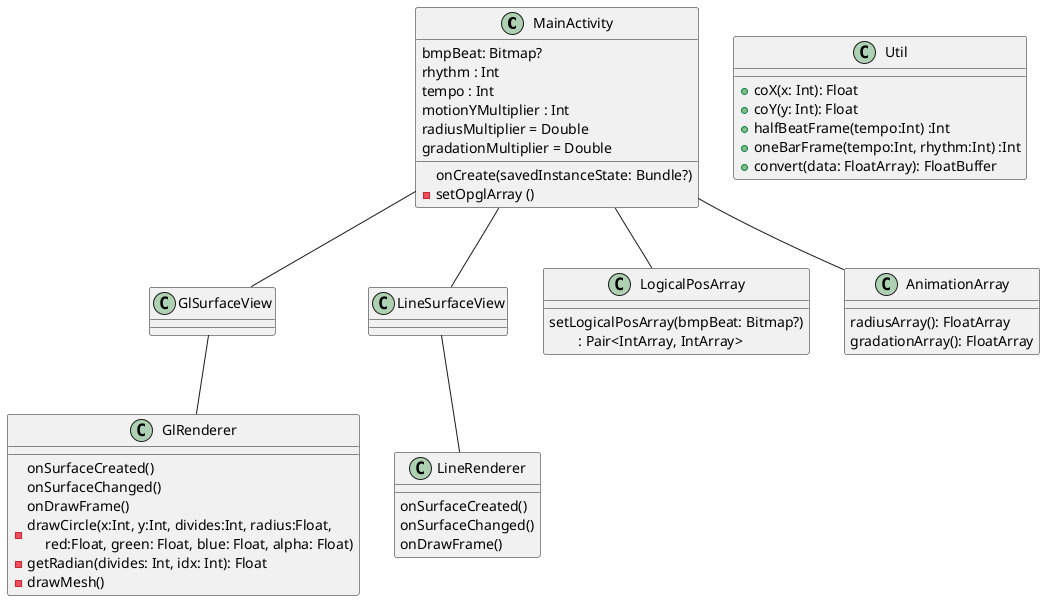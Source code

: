 @startuml
'https://plantuml.com/class-diagram
class MainActivity{
    bmpBeat: Bitmap?
    rhythm : Int
    tempo : Int
    motionYMultiplier : Int
    radiusMultiplier = Double
    gradationMultiplier = Double

    onCreate(savedInstanceState: Bundle?)
    -setOpglArray ()
}
class GlSurfaceView{
}
class GlRenderer{
    onSurfaceCreated()
    onSurfaceChanged()
    onDrawFrame()
    -drawCircle(x:Int, y:Int, divides:Int, radius:Float, \n     red:Float, green: Float, blue: Float, alpha: Float)
    -getRadian(divides: Int, idx: Int): Float
    -drawMesh()

}
class LineSurfaceView{
}
class LineRenderer{
    onSurfaceCreated()
    onSurfaceChanged()
    onDrawFrame()
}
class LogicalPosArray{
    setLogicalPosArray(bmpBeat: Bitmap?)\n        : Pair<IntArray, IntArray>
}
class AnimationArray{
    radiusArray(): FloatArray
    gradationArray(): FloatArray
}
class Util{
    +coX(x: Int): Float
    +coY(y: Int): Float
    +halfBeatFrame(tempo:Int) :Int
    +oneBarFrame(tempo:Int, rhythm:Int) :Int
    +convert(data: FloatArray): FloatBuffer
}

MainActivity -- GlSurfaceView
GlSurfaceView -- GlRenderer
MainActivity -- LineSurfaceView
LineSurfaceView -- LineRenderer
MainActivity -- LogicalPosArray
MainActivity -- AnimationArray




@enduml

